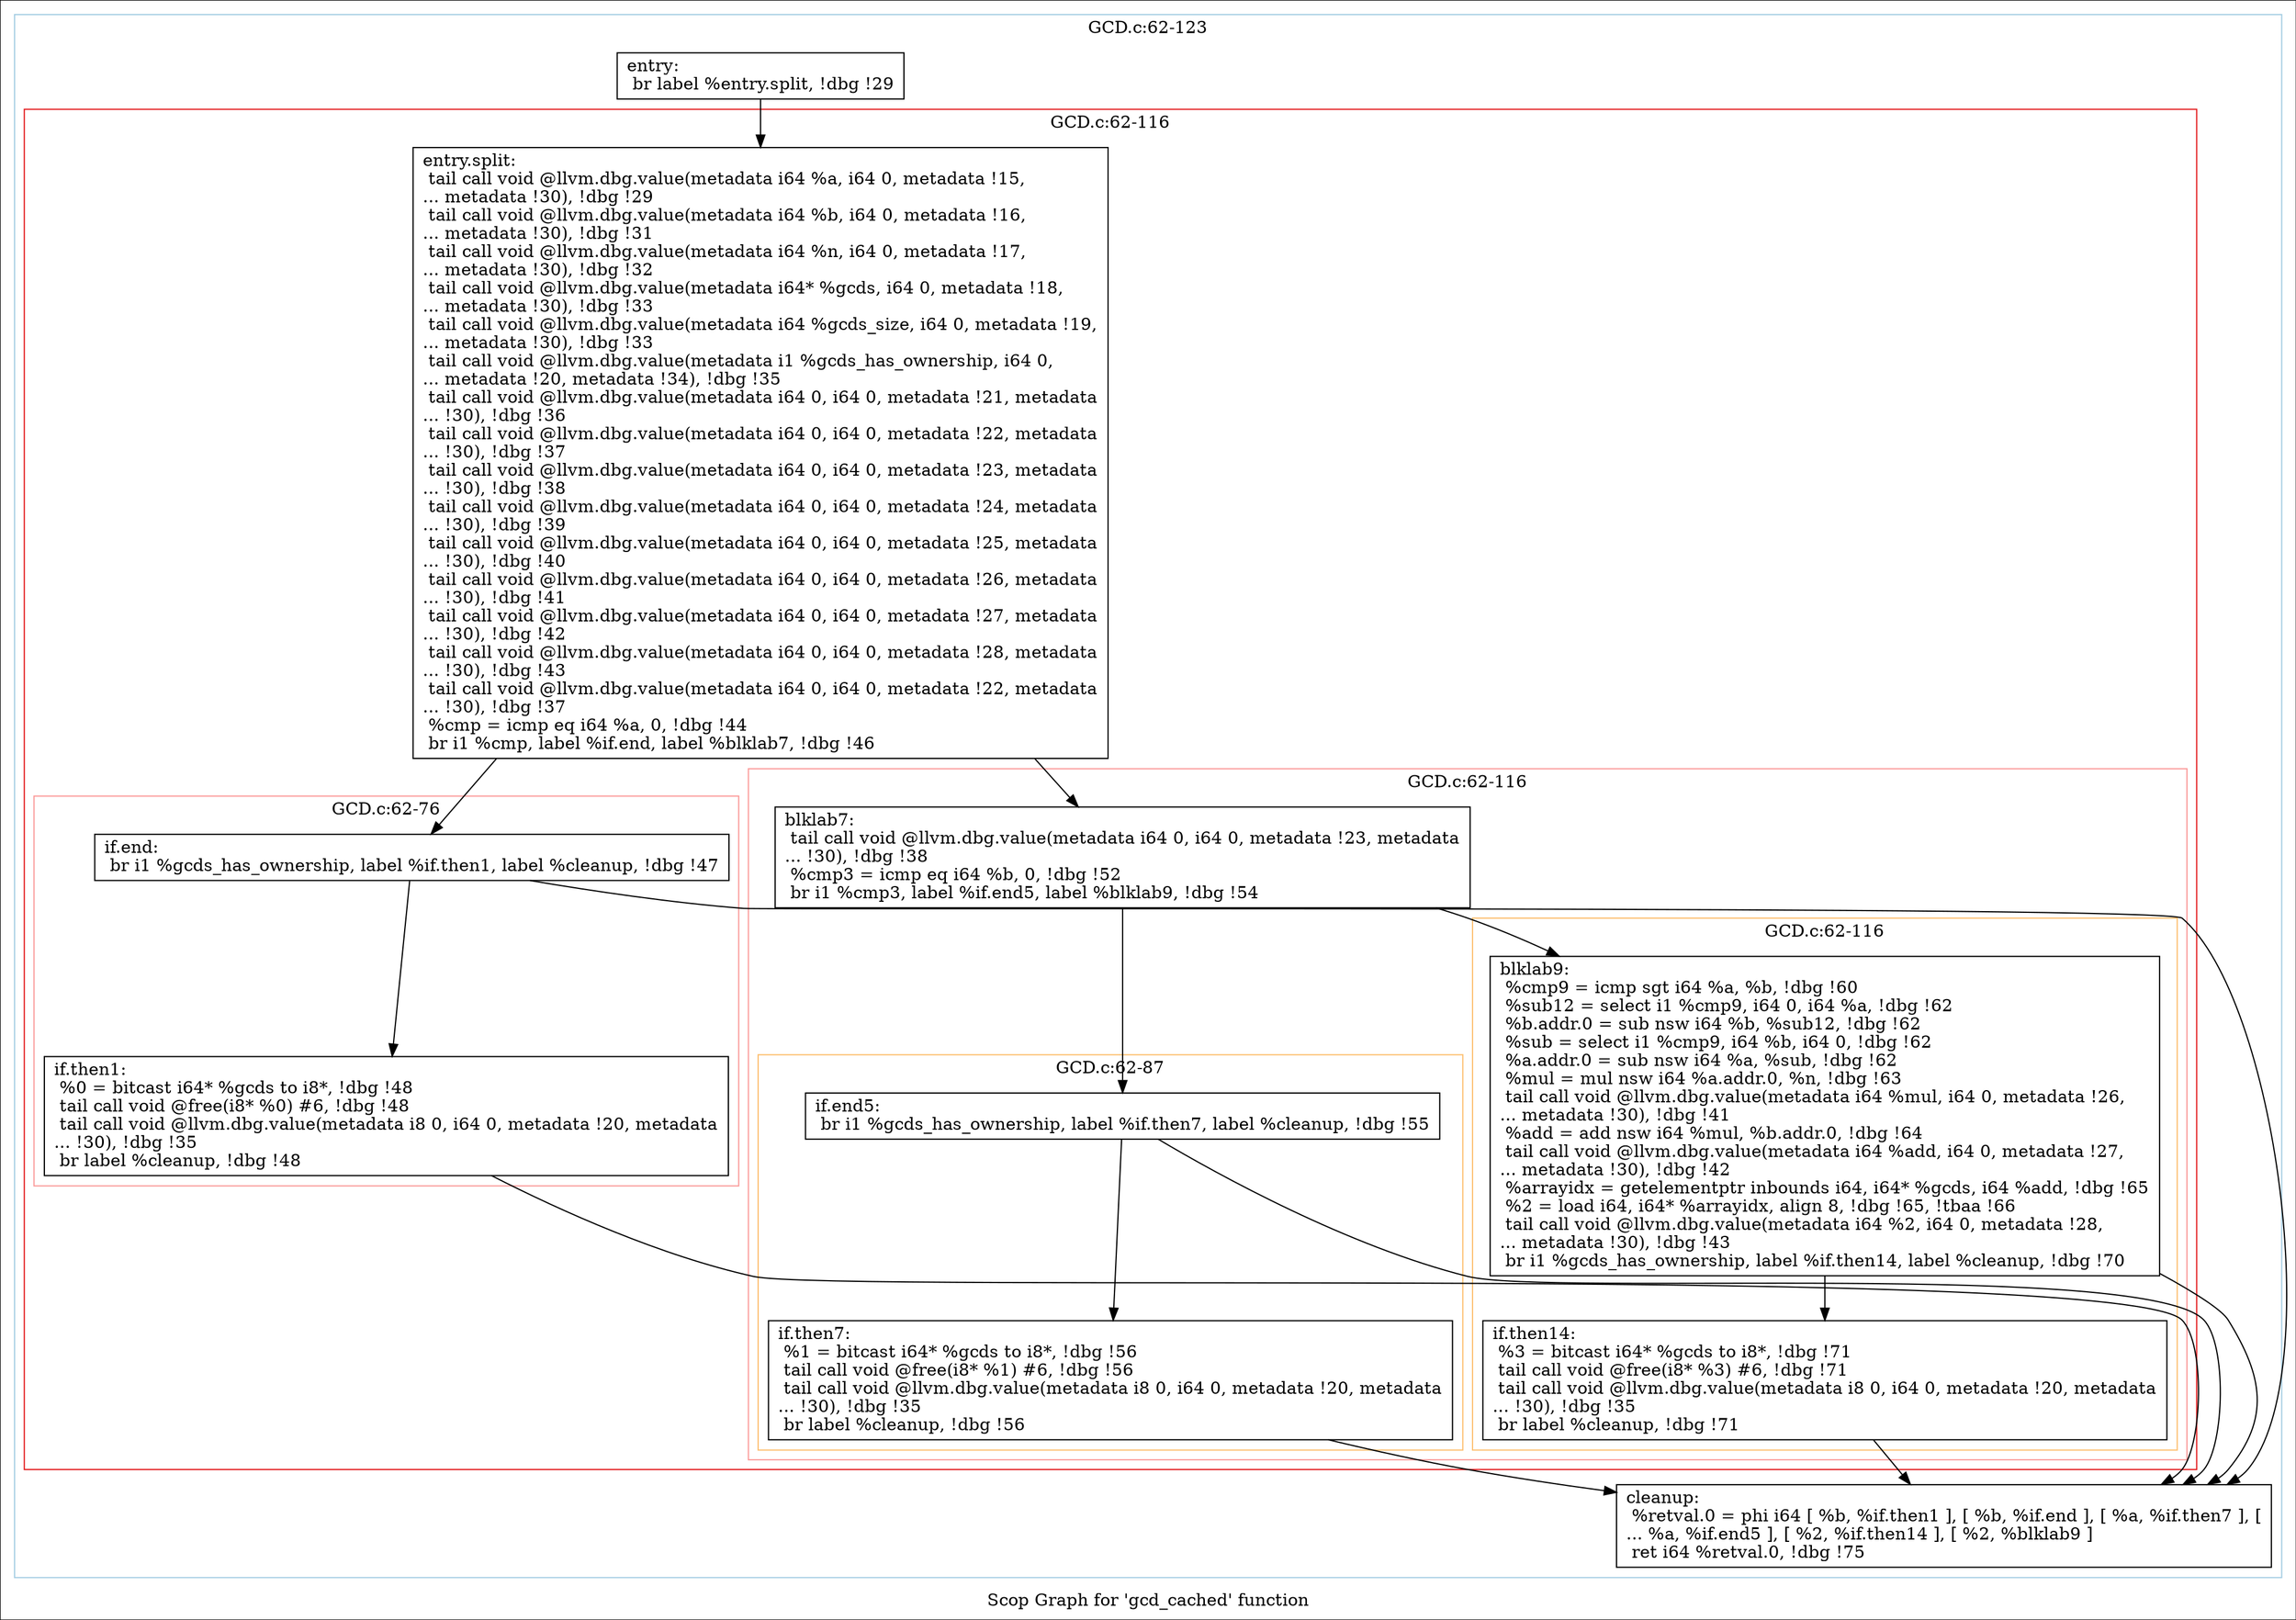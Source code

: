 digraph "Scop Graph for 'gcd_cached' function" {
	label="Scop Graph for 'gcd_cached' function";

	Node0xa26bf50 [shape=record,label="{entry:\l  br label %entry.split, !dbg !29\l}"];
	Node0xa26bf50 -> Node0xa277370;
	Node0xa277370 [shape=record,label="{entry.split:                                      \l  tail call void @llvm.dbg.value(metadata i64 %a, i64 0, metadata !15,\l... metadata !30), !dbg !29\l  tail call void @llvm.dbg.value(metadata i64 %b, i64 0, metadata !16,\l... metadata !30), !dbg !31\l  tail call void @llvm.dbg.value(metadata i64 %n, i64 0, metadata !17,\l... metadata !30), !dbg !32\l  tail call void @llvm.dbg.value(metadata i64* %gcds, i64 0, metadata !18,\l... metadata !30), !dbg !33\l  tail call void @llvm.dbg.value(metadata i64 %gcds_size, i64 0, metadata !19,\l... metadata !30), !dbg !33\l  tail call void @llvm.dbg.value(metadata i1 %gcds_has_ownership, i64 0,\l... metadata !20, metadata !34), !dbg !35\l  tail call void @llvm.dbg.value(metadata i64 0, i64 0, metadata !21, metadata\l... !30), !dbg !36\l  tail call void @llvm.dbg.value(metadata i64 0, i64 0, metadata !22, metadata\l... !30), !dbg !37\l  tail call void @llvm.dbg.value(metadata i64 0, i64 0, metadata !23, metadata\l... !30), !dbg !38\l  tail call void @llvm.dbg.value(metadata i64 0, i64 0, metadata !24, metadata\l... !30), !dbg !39\l  tail call void @llvm.dbg.value(metadata i64 0, i64 0, metadata !25, metadata\l... !30), !dbg !40\l  tail call void @llvm.dbg.value(metadata i64 0, i64 0, metadata !26, metadata\l... !30), !dbg !41\l  tail call void @llvm.dbg.value(metadata i64 0, i64 0, metadata !27, metadata\l... !30), !dbg !42\l  tail call void @llvm.dbg.value(metadata i64 0, i64 0, metadata !28, metadata\l... !30), !dbg !43\l  tail call void @llvm.dbg.value(metadata i64 0, i64 0, metadata !22, metadata\l... !30), !dbg !37\l  %cmp = icmp eq i64 %a, 0, !dbg !44\l  br i1 %cmp, label %if.end, label %blklab7, !dbg !46\l}"];
	Node0xa277370 -> Node0xa29dde0;
	Node0xa277370 -> Node0xa332b90;
	Node0xa29dde0 [shape=record,label="{if.end:                                           \l  br i1 %gcds_has_ownership, label %if.then1, label %cleanup, !dbg !47\l}"];
	Node0xa29dde0 -> Node0xa28bd00;
	Node0xa29dde0 -> Node0xa28b850;
	Node0xa28bd00 [shape=record,label="{if.then1:                                         \l  %0 = bitcast i64* %gcds to i8*, !dbg !48\l  tail call void @free(i8* %0) #6, !dbg !48\l  tail call void @llvm.dbg.value(metadata i8 0, i64 0, metadata !20, metadata\l... !30), !dbg !35\l  br label %cleanup, !dbg !48\l}"];
	Node0xa28bd00 -> Node0xa28b850;
	Node0xa28b850 [shape=record,label="{cleanup:                                          \l  %retval.0 = phi i64 [ %b, %if.then1 ], [ %b, %if.end ], [ %a, %if.then7 ], [\l... %a, %if.end5 ], [ %2, %if.then14 ], [ %2, %blklab9 ]\l  ret i64 %retval.0, !dbg !75\l}"];
	Node0xa332b90 [shape=record,label="{blklab7:                                          \l  tail call void @llvm.dbg.value(metadata i64 0, i64 0, metadata !23, metadata\l... !30), !dbg !38\l  %cmp3 = icmp eq i64 %b, 0, !dbg !52\l  br i1 %cmp3, label %if.end5, label %blklab9, !dbg !54\l}"];
	Node0xa332b90 -> Node0xa29a870;
	Node0xa332b90 -> Node0xa26bca0;
	Node0xa29a870 [shape=record,label="{if.end5:                                          \l  br i1 %gcds_has_ownership, label %if.then7, label %cleanup, !dbg !55\l}"];
	Node0xa29a870 -> Node0xa258fa0;
	Node0xa29a870 -> Node0xa28b850;
	Node0xa258fa0 [shape=record,label="{if.then7:                                         \l  %1 = bitcast i64* %gcds to i8*, !dbg !56\l  tail call void @free(i8* %1) #6, !dbg !56\l  tail call void @llvm.dbg.value(metadata i8 0, i64 0, metadata !20, metadata\l... !30), !dbg !35\l  br label %cleanup, !dbg !56\l}"];
	Node0xa258fa0 -> Node0xa28b850;
	Node0xa26bca0 [shape=record,label="{blklab9:                                          \l  %cmp9 = icmp sgt i64 %a, %b, !dbg !60\l  %sub12 = select i1 %cmp9, i64 0, i64 %a, !dbg !62\l  %b.addr.0 = sub nsw i64 %b, %sub12, !dbg !62\l  %sub = select i1 %cmp9, i64 %b, i64 0, !dbg !62\l  %a.addr.0 = sub nsw i64 %a, %sub, !dbg !62\l  %mul = mul nsw i64 %a.addr.0, %n, !dbg !63\l  tail call void @llvm.dbg.value(metadata i64 %mul, i64 0, metadata !26,\l... metadata !30), !dbg !41\l  %add = add nsw i64 %mul, %b.addr.0, !dbg !64\l  tail call void @llvm.dbg.value(metadata i64 %add, i64 0, metadata !27,\l... metadata !30), !dbg !42\l  %arrayidx = getelementptr inbounds i64, i64* %gcds, i64 %add, !dbg !65\l  %2 = load i64, i64* %arrayidx, align 8, !dbg !65, !tbaa !66\l  tail call void @llvm.dbg.value(metadata i64 %2, i64 0, metadata !28,\l... metadata !30), !dbg !43\l  br i1 %gcds_has_ownership, label %if.then14, label %cleanup, !dbg !70\l}"];
	Node0xa26bca0 -> Node0xa2ac120;
	Node0xa26bca0 -> Node0xa28b850;
	Node0xa2ac120 [shape=record,label="{if.then14:                                        \l  %3 = bitcast i64* %gcds to i8*, !dbg !71\l  tail call void @free(i8* %3) #6, !dbg !71\l  tail call void @llvm.dbg.value(metadata i8 0, i64 0, metadata !20, metadata\l... !30), !dbg !35\l  br label %cleanup, !dbg !71\l}"];
	Node0xa2ac120 -> Node0xa28b850;
	colorscheme = "paired12"
        subgraph cluster_0xa2884b0 {
          label = "GCD.c:62-123
";
          style = solid;
          color = 1
          subgraph cluster_0xa29f630 {
            label = "GCD.c:62-116
";
            style = solid;
            color = 6
            subgraph cluster_0xa288060 {
              label = "GCD.c:62-76
";
              style = solid;
              color = 5
              Node0xa29dde0;
              Node0xa28bd00;
            }
            subgraph cluster_0xa29f850 {
              label = "GCD.c:62-116
";
              style = solid;
              color = 5
              subgraph cluster_0xa287b30 {
                label = "GCD.c:62-87
";
                style = solid;
                color = 7
                Node0xa29a870;
                Node0xa258fa0;
              }
              subgraph cluster_0xa29fa70 {
                label = "GCD.c:62-116
";
                style = solid;
                color = 7
                Node0xa26bca0;
                Node0xa2ac120;
              }
              Node0xa332b90;
            }
            Node0xa277370;
          }
          Node0xa26bf50;
          Node0xa28b850;
        }
}
